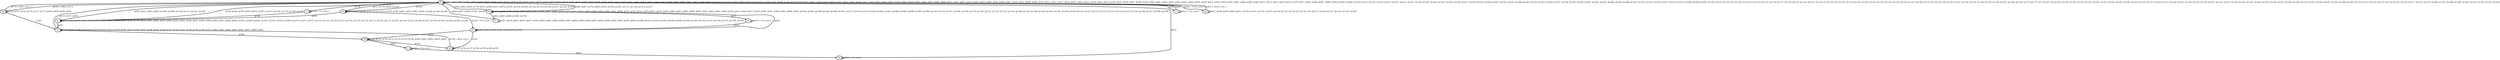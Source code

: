 digraph G {
        node [style=rounded, penwidth=3, fontsize=20, shape=oval];
        "0f" -> "0f" [label="@601, @602, @603, @604, @605, @606, @607, @608, @617, @618, @619, @620, @621, @622, @623, @624, @625, @626, @627, @628, @629, @630, @637, @638, @639, @640, @641, @642, @643, @661, @662, @663, @664, @687, @688, @689, @690, @691, @692, @698, @699, @700, @715, @716, @748, @749, @755, @756, @757, @766, @767, @768, @774, @775, @776, @777, @817, @818, @819, @820, @821, @822, @823, @830, @831, @832, @833, @834, @835, @836, @843, @844, @845, @846, @847, @848, @849, @871, @872, @873, @874, @892, @893, @894, @895, @896, @897, @906, @907, @908, @909, @910, @911, @912, @919, @920, @921, @922, @923, @924, @925, @933, @934, @935, @936, @937, @938, @939, @940, @941, @942, @951, @952, @953, @954, @955, @956, @957, @958, @959, @960, @961, @962, @963, @964, @971, @972, @973, @974, @975, @976, @977, @995, @996, @997, @998, @999, @1000, @1009, @1010, @1011, @1012, @1013, @1014, @1015, @1022, @1023, @1024, @1025, @1026, @1027, @1028, @1036, @1037, @1038, @1039, @1040, @1041, @1042, @1043, @1044, @1045, @1054, @1055, @1056, @1057, @1058, @1059, @1060, @1061, @1062, @1063, @1064, @1065, @1066, @1067, @1074, @1075, @1076, @1077, @1078, @1079, @1080, @1098, @1099, @1100, @1101, @1102, @1103, @1112, @1113, @1114, @1115, @1116, @1117, @1118, @1125, @1126, @1127, @1128, @1129, @1130, @1131, @1139, @1140, @1141, @1142, @1143, @1144, @1145, @1146, @1147, @1148, @1157, @1158, @1159, @1160, @1161, @1162, @1163, @1164, @1165, @1166, @1167, @1168, @1169, @1170, @1177, @1178, @1179, @1180, @1181, @1182, @1183, @1201, @1202, @1203, @1204, @1205, @1206, @1215, @1216, @1217, @1218, @1219, @1220, @1221, @1228, @1229, @1230, @1231, @1232, @1233, @1234, @1242, @1243, @1244, @1245, @1246, @1247, @1248, @1249, @1250, @1251, @1260, @1261, @1262, @1268, @1269, @1270, @1271, @1272, @1273, @1274, @1275, @1276, @1277, @1278, @1279, @1280, @1281, @1288, @1289, @1290, @1291, @1292, @1293, @1294", color=black,arrowsize=1,style=bold,penwidth=3,fontsize=20];
"0f" -> "0c" [label="@609, @631, @943, @965, @1046, @1068, @1149, @1171, @1252, @1282", color=black,arrowsize=1,style=bold,penwidth=3,fontsize=20];
"0c" -> "0c" [label="@610, @611, @612, @613, @614, @615, @632, @633, @634, @635, @763, @764, @856, @857, @858, @859, @860, @944, @945, @946, @947, @948, @949, @966, @967, @968, @969, @1047, @1048, @1049, @1050, @1051, @1052, @1069, @1070, @1071, @1072, @1150, @1151, @1152, @1153, @1154, @1155, @1172, @1173, @1174, @1175, @1253, @1254, @1255, @1256, @1257, @1258, @1283, @1284, @1285, @1286", color=black,arrowsize=1,style=bold,penwidth=3,fontsize=20];
"0c" -> "0f" [label="@616, @636, @765, @950, @970, @1053, @1073, @1156, @1176, @1259, @1287", color=black,arrowsize=1,style=bold,penwidth=3,fontsize=20];
"0f" -> "0e" [label="@644, @665, @693, @750, @875, @898, @913, @978, @1001, @1016, @1081, @1104, @1119, @1184, @1207, @1222, @1295", color=black,arrowsize=1,style=bold,penwidth=3,fontsize=20];
"0e" -> "0e" [label="@645, @646, @647, @648, @649, @650, @651, @666, @667, @668, @669, @670, @671, @672, @683, @684, @685, @694, @695, @696, @751, @752, @753, @876, @877, @878, @879, @880, @881, @882, @899, @900, @901, @902, @903, @904, @914, @915, @916, @917, @979, @980, @981, @982, @983, @984, @985, @1002, @1003, @1004, @1005, @1006, @1007, @1017, @1018, @1019, @1020, @1082, @1083, @1084, @1085, @1086, @1087, @1088, @1105, @1106, @1107, @1108, @1109, @1110, @1120, @1121, @1122, @1123, @1185, @1186, @1187, @1188, @1189, @1190, @1191, @1208, @1209, @1210, @1211, @1212, @1213, @1223, @1224, @1225, @1226, @1296, @1297, @1298, @1299", color=black,arrowsize=1,style=bold,penwidth=3,fontsize=20];
"0e" -> "07" [label="@652, @883, @986, @1089, @1192", color=black,arrowsize=1,style=bold,penwidth=3,fontsize=20];
"07" -> "07" [label="@653, @654, @655, @656, @657, @658, @659, @884, @885, @886, @887, @888, @889, @890, @987, @988, @989, @990, @991, @992, @993, @1090, @1091, @1092, @1093, @1094, @1095, @1096, @1193, @1194, @1195, @1196, @1197, @1198, @1199", color=black,arrowsize=1,style=bold,penwidth=3,fontsize=20];
"07" -> "0f" [label="@660, @891, @994, @1097, @1200", color=black,arrowsize=1,style=bold,penwidth=3,fontsize=20];
"0e" -> "06" [label="@673", color=black,arrowsize=1,style=bold,penwidth=3,fontsize=20];
"06" -> "06" [label="@674 + 1*n, n=0..4", color=black,arrowsize=1,style=bold,penwidth=3,fontsize=20];
"06" -> "01" [label="@679", color=black,arrowsize=1,style=bold,penwidth=3,fontsize=20];
"01" -> "01" [label="@680, @681, @725, @726, @782, @783, @784", color=black,arrowsize=1,style=bold,penwidth=3,fontsize=20];
"01" -> "0e" [label="@682", color=black,arrowsize=1,style=bold,penwidth=3,fontsize=20];
"0e" -> "0f" [label="@686, @697, @754, @905, @918, @1008, @1021, @1111, @1124, @1214, @1227", color=black,arrowsize=1,style=bold,penwidth=3,fontsize=20];
"0f" -> "0b" [label="@701 + 68*n, n=0..2", color=black,arrowsize=1,style=bold,penwidth=3,fontsize=20];
"0b" -> "0b" [label="@702, @703, @704, @770, @771, @772, @838, @839, @840, @841", color=black,arrowsize=1,style=bold,penwidth=3,fontsize=20];
"0b" -> "00" [label="@705", color=black,arrowsize=1,style=bold,penwidth=3,fontsize=20];
"00" -> "00" [label="@706, @707, @708, @709, @710, @711, @712, @713, @741, @742, @743, @744, @745, @746, @789, @790, @791, @792, @793, @794, @795, @796, @797, @862, @863, @864, @865, @866, @867, @868, @869", color=black,arrowsize=1,style=bold,penwidth=3,fontsize=20];
"00" -> "0f" [label="@714, @747, @870", color=black,arrowsize=1,style=bold,penwidth=3,fontsize=20];
"0f" -> "0a" [label="@717, @778, @850, @1263", color=black,arrowsize=1,style=bold,penwidth=3,fontsize=20];
"0a" -> "0a" [label="@718, @719, @720, @721, @722, @723, @779, @780, @851, @852, @853, @854, @1264, @1265, @1266", color=black,arrowsize=1,style=bold,penwidth=3,fontsize=20];
"0a" -> "01" [label="@724 + 57*n, n=0..1", color=black,arrowsize=1,style=bold,penwidth=3,fontsize=20];
"01" -> "08" [label="@727", color=black,arrowsize=1,style=bold,penwidth=3,fontsize=20];
"08" -> "08" [label="@728, @729, @730, @731, @732, @733, @799, @800, @801, @802, @803, @804", color=black,arrowsize=1,style=bold,penwidth=3,fontsize=20];
"08" -> "02" [label="@734", color=black,arrowsize=1,style=bold,penwidth=3,fontsize=20];
"02" -> "02" [label="@735, @736, @737, @738, @739, @786, @787", color=black,arrowsize=1,style=bold,penwidth=3,fontsize=20];
"02" -> "00" [label="@740 + 48*n, n=0..1", color=black,arrowsize=1,style=bold,penwidth=3,fontsize=20];
"0f" -> "1a" [label="@758", color=black,arrowsize=1,style=bold,penwidth=3,fontsize=20];
"1a" -> "1a" [label="@759 + 1*n, n=0..2", color=black,arrowsize=1,style=bold,penwidth=3,fontsize=20];
"1a" -> "0c" [label="@762", color=black,arrowsize=1,style=bold,penwidth=3,fontsize=20];
"0b" -> "0f" [label="@773 + 69*n, n=0..1", color=black,arrowsize=1,style=bold,penwidth=3,fontsize=20];
"01" -> "02" [label="@785", color=black,arrowsize=1,style=bold,penwidth=3,fontsize=20];
"00" -> "08" [label="@798", color=black,arrowsize=1,style=bold,penwidth=3,fontsize=20];
"08" -> "1c" [label="@805", color=black,arrowsize=1,style=bold,penwidth=3,fontsize=20];
"1c" -> "1c" [label="@806 + 1*n, n=0..2", color=black,arrowsize=1,style=bold,penwidth=3,fontsize=20];
"1c" -> "18" [label="@809", color=black,arrowsize=1,style=bold,penwidth=3,fontsize=20];
"18" -> "18" [label="@810 + 1*n, n=0..5", color=black,arrowsize=1,style=bold,penwidth=3,fontsize=20];
"18" -> "0f" [label="@816", color=black,arrowsize=1,style=bold,penwidth=3,fontsize=20];
"0f" -> "17" [label="@824", color=black,arrowsize=1,style=bold,penwidth=3,fontsize=20];
"17" -> "17" [label="@825 + 1*n, n=0..3", color=black,arrowsize=1,style=bold,penwidth=3,fontsize=20];
"17" -> "0f" [label="@829", color=black,arrowsize=1,style=bold,penwidth=3,fontsize=20];
"0a" -> "0c" [label="@855", color=black,arrowsize=1,style=bold,penwidth=3,fontsize=20];
"0c" -> "00" [label="@861", color=black,arrowsize=1,style=bold,penwidth=3,fontsize=20];
"0f" -> "0d" [label="@926 + 103*n, n=0..3", color=black,arrowsize=1,style=bold,penwidth=3,fontsize=20];
"0d" -> "0d" [label="@927, @928, @929, @930, @931, @1030, @1031, @1032, @1033, @1034, @1133, @1134, @1135, @1136, @1137, @1236, @1237, @1238, @1239, @1240", color=black,arrowsize=1,style=bold,penwidth=3,fontsize=20];
"0d" -> "0f" [label="@932 + 103*n, n=0..3", color=black,arrowsize=1,style=bold,penwidth=3,fontsize=20];
"0a" -> "0f" [label="@1267", color=black,arrowsize=1,style=bold,penwidth=3,fontsize=20];
}
